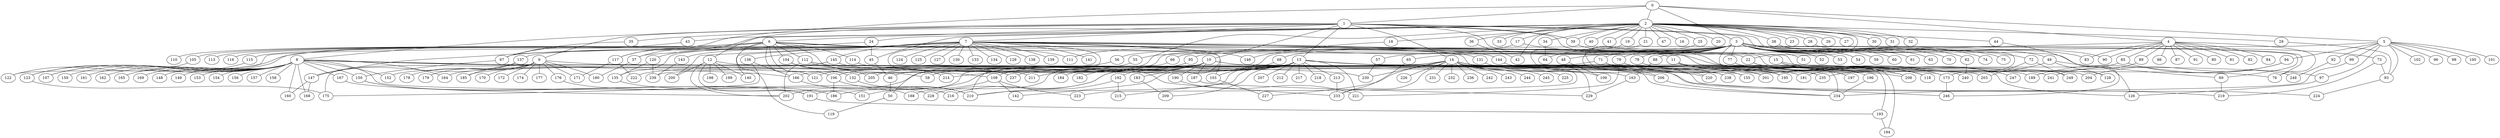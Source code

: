 
graph graphname {
    0 -- 1
0 -- 2
0 -- 3
0 -- 4
0 -- 5
0 -- 117
1 -- 6
1 -- 7
1 -- 8
1 -- 9
1 -- 10
1 -- 11
1 -- 12
1 -- 13
1 -- 14
1 -- 15
1 -- 126
1 -- 173
1 -- 39
2 -- 16
2 -- 17
2 -- 18
2 -- 19
2 -- 20
2 -- 21
2 -- 22
2 -- 23
2 -- 24
2 -- 25
2 -- 26
2 -- 27
2 -- 28
2 -- 29
2 -- 30
2 -- 31
2 -- 32
2 -- 33
2 -- 34
2 -- 35
2 -- 36
2 -- 37
2 -- 38
2 -- 39
2 -- 40
2 -- 41
2 -- 42
2 -- 43
2 -- 44
2 -- 45
2 -- 46
2 -- 47
3 -- 48
3 -- 49
3 -- 50
3 -- 51
3 -- 52
3 -- 53
3 -- 54
3 -- 55
3 -- 56
3 -- 57
3 -- 58
3 -- 59
3 -- 60
3 -- 61
3 -- 62
3 -- 63
3 -- 64
3 -- 65
3 -- 66
3 -- 67
3 -- 68
3 -- 69
3 -- 70
3 -- 71
3 -- 72
3 -- 73
3 -- 74
3 -- 75
3 -- 76
3 -- 77
3 -- 78
3 -- 79
3 -- 208
4 -- 80
4 -- 81
4 -- 82
4 -- 83
4 -- 84
4 -- 85
4 -- 86
4 -- 87
4 -- 88
4 -- 89
4 -- 90
4 -- 91
4 -- 76
5 -- 96
5 -- 98
5 -- 99
5 -- 100
5 -- 101
5 -- 102
5 -- 97
5 -- 92
5 -- 93
5 -- 94
5 -- 95
6 -- 103
6 -- 104
6 -- 105
6 -- 106
6 -- 107
6 -- 108
6 -- 109
6 -- 110
6 -- 111
6 -- 112
6 -- 113
6 -- 114
6 -- 115
6 -- 116
6 -- 117
6 -- 118
6 -- 119
6 -- 120
6 -- 121
7 -- 128
7 -- 130
7 -- 131
7 -- 132
7 -- 133
7 -- 134
7 -- 129
7 -- 136
7 -- 137
7 -- 138
7 -- 139
7 -- 140
7 -- 141
7 -- 142
7 -- 143
7 -- 144
7 -- 145
7 -- 146
7 -- 147
7 -- 135
7 -- 122
7 -- 123
7 -- 124
7 -- 125
7 -- 126
7 -- 127
7 -- 200
7 -- 22
7 -- 211
8 -- 148
8 -- 149
8 -- 150
8 -- 151
8 -- 152
8 -- 153
8 -- 154
8 -- 155
8 -- 156
8 -- 157
8 -- 158
8 -- 159
8 -- 160
8 -- 161
8 -- 162
8 -- 163
8 -- 164
8 -- 165
8 -- 166
8 -- 167
8 -- 168
8 -- 169
8 -- 107
8 -- 58
8 -- 230
9 -- 170
9 -- 171
9 -- 172
9 -- 173
9 -- 174
9 -- 175
9 -- 176
9 -- 177
9 -- 178
9 -- 179
9 -- 180
10 -- 192
10 -- 181
10 -- 182
10 -- 183
10 -- 184
10 -- 185
10 -- 186
10 -- 187
10 -- 188
10 -- 189
10 -- 190
10 -- 191
10 -- 164
11 -- 194
11 -- 195
11 -- 196
11 -- 197
11 -- 193
12 -- 198
12 -- 199
12 -- 200
12 -- 201
12 -- 202
12 -- 191
12 -- 140
13 -- 203
13 -- 204
13 -- 205
13 -- 206
13 -- 207
13 -- 208
13 -- 209
13 -- 210
13 -- 211
13 -- 212
13 -- 213
13 -- 214
13 -- 215
13 -- 216
13 -- 217
13 -- 218
13 -- 219
13 -- 220
13 -- 221
13 -- 222
14 -- 223
14 -- 224
14 -- 225
14 -- 226
14 -- 227
14 -- 228
14 -- 229
14 -- 230
14 -- 231
14 -- 232
14 -- 233
14 -- 234
14 -- 235
14 -- 236
14 -- 237
14 -- 238
14 -- 239
14 -- 240
14 -- 241
14 -- 242
14 -- 243
14 -- 244
14 -- 245
14 -- 246
14 -- 76
15 -- 248
15 -- 249
15 -- 247
15 -- 118
17 -- 111
17 -- 208
18 -- 146
19 -- 220
21 -- 238
22 -- 173
22 -- 118
24 -- 37
24 -- 45
25 -- 155
28 -- 90
29 -- 93
34 -- 64
35 -- 67
36 -- 42
37 -- 180
38 -- 83
39 -- 118
43 -- 67
44 -- 246
45 -- 46
46 -- 50
48 -- 109
49 -- 181
49 -- 128
49 -- 69
50 -- 119
55 -- 106
56 -- 121
57 -- 230
62 -- 240
65 -- 233
66 -- 210
67 -- 150
68 -- 103
69 -- 219
71 -- 155
71 -- 166
71 -- 234
72 -- 203
72 -- 249
73 -- 93
73 -- 219
77 -- 118
78 -- 201
79 -- 197
79 -- 221
85 -- 235
85 -- 97
88 -- 163
89 -- 241
92 -- 248
93 -- 224
94 -- 204
94 -- 189
95 -- 202
95 -- 108
97 -- 126
99 -- 234
103 -- 227
104 -- 205
104 -- 132
105 -- 122
106 -- 210
106 -- 186
108 -- 151
108 -- 142
108 -- 223
112 -- 237
112 -- 214
112 -- 202
114 -- 195
115 -- 123
117 -- 171
117 -- 222
120 -- 239
120 -- 135
123 -- 175
131 -- 206
132 -- 210
135 -- 188
136 -- 166
136 -- 175
137 -- 185
137 -- 147
143 -- 239
144 -- 235
145 -- 233
145 -- 152
147 -- 160
147 -- 168
150 -- 186
150 -- 191
163 -- 229
166 -- 216
167 -- 202
173 -- 246
176 -- 228
183 -- 209
187 -- 229
190 -- 221
191 -- 193
192 -- 210
192 -- 215
193 -- 194
196 -- 234
206 -- 234
213 -- 233

}
